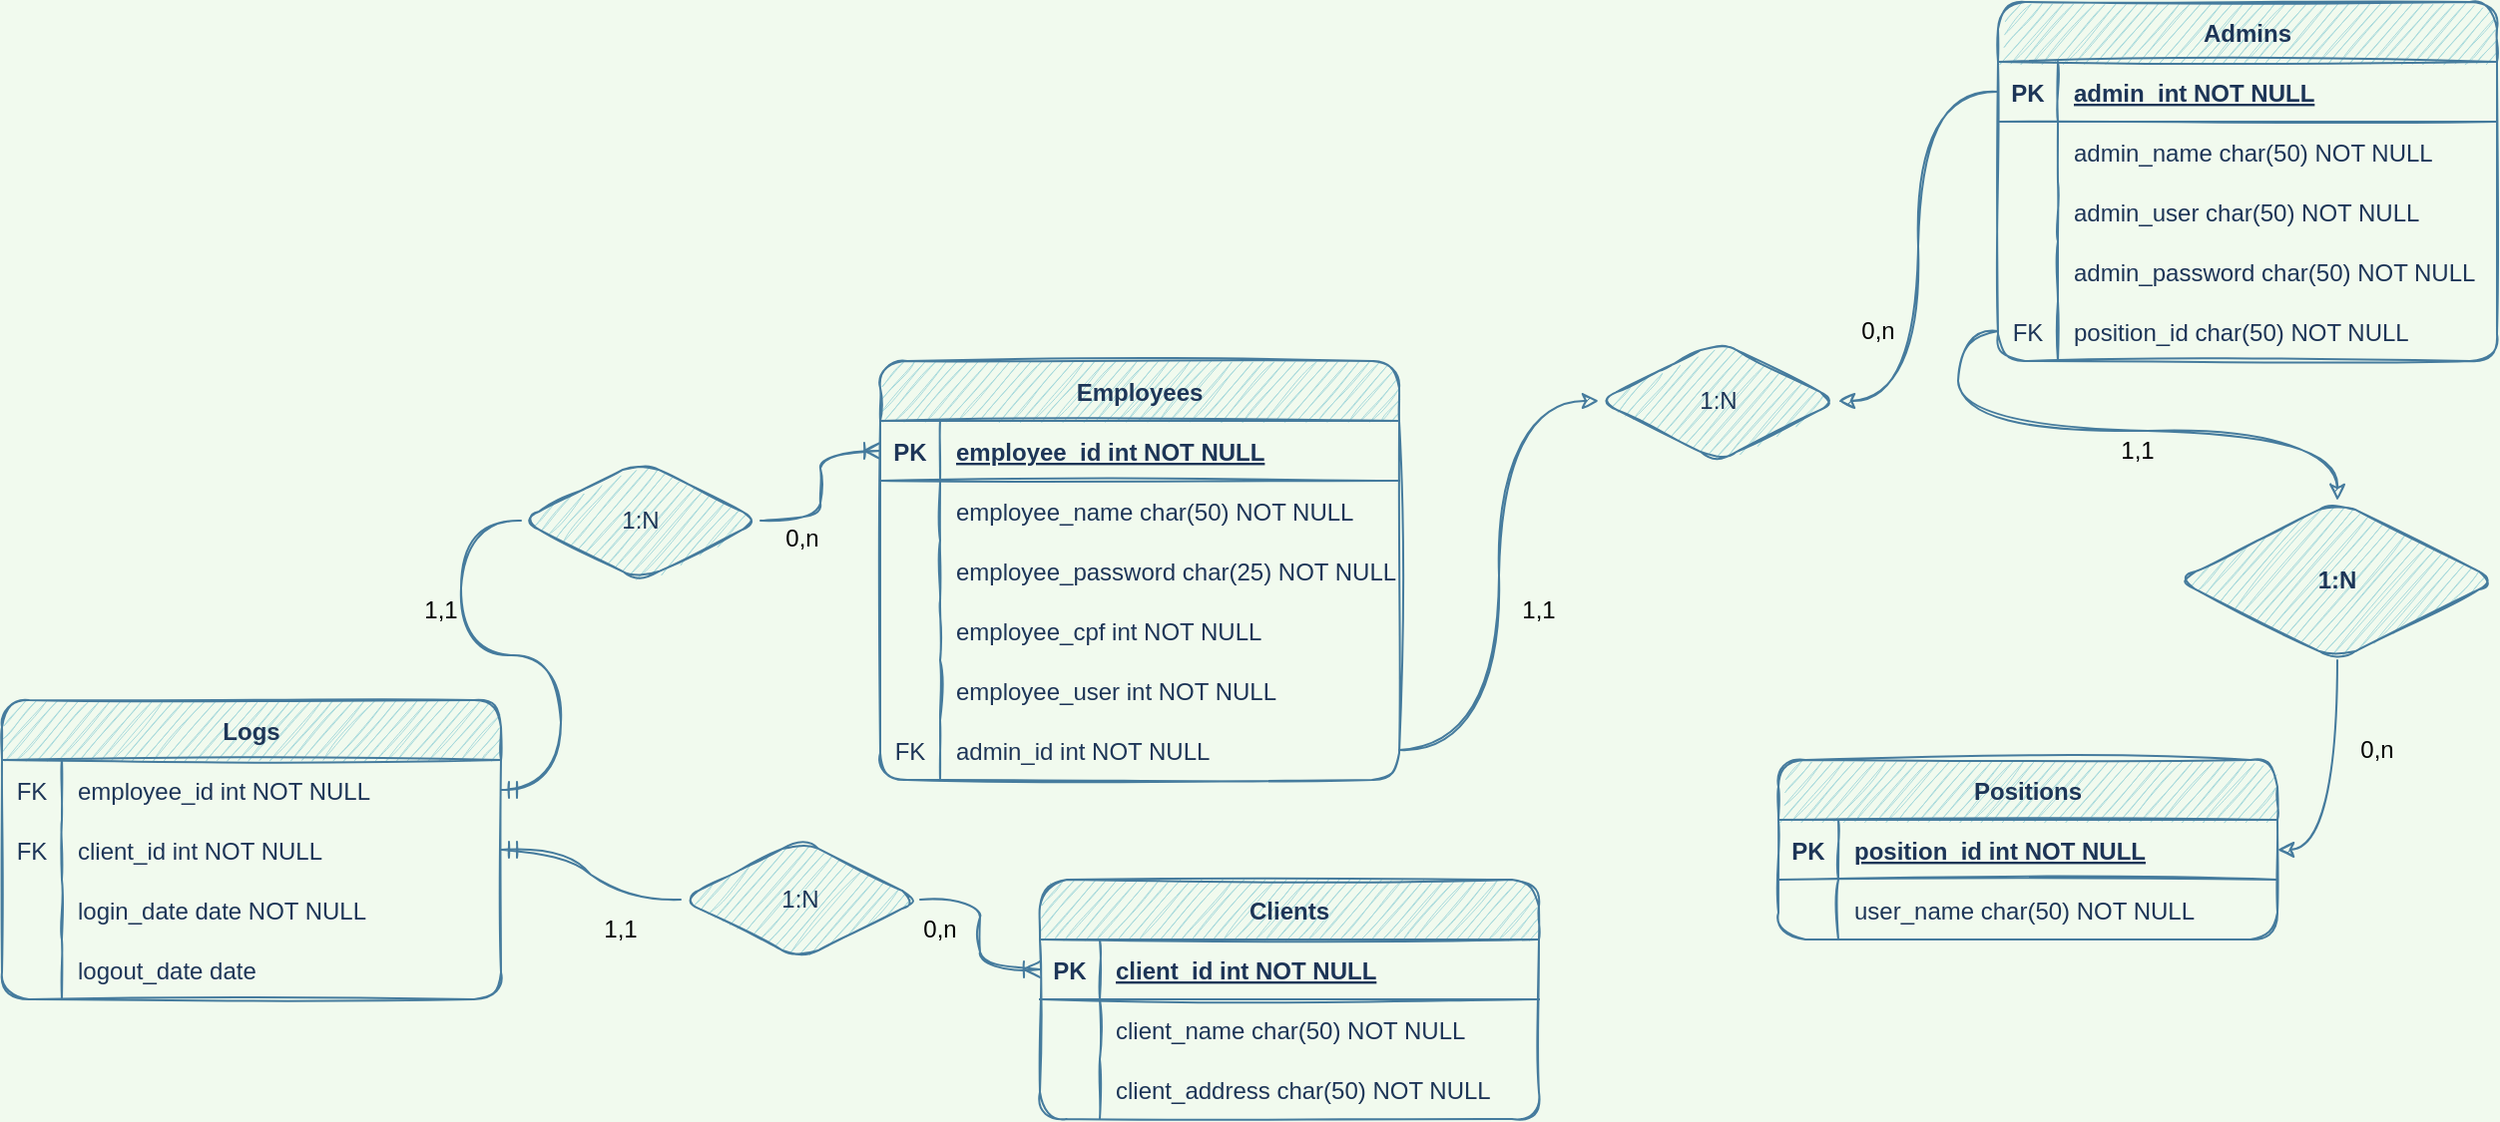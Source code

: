 <mxfile version="16.6.7" type="google"><diagram id="R2lEEEUBdFMjLlhIrx00" name="Page-1"><mxGraphModel dx="2272" dy="713" grid="1" gridSize="10" guides="1" tooltips="1" connect="1" arrows="1" fold="1" page="1" pageScale="1" pageWidth="850" pageHeight="1100" background="#F1FAEE" math="0" shadow="0" extFonts="Permanent Marker^https://fonts.googleapis.com/css?family=Permanent+Marker"><root><mxCell id="0"/><mxCell id="1" parent="0"/><mxCell id="CRIsoeaPm788Cyf2TmOQ-90" value="" style="edgeStyle=orthogonalEdgeStyle;rounded=1;sketch=1;jumpStyle=none;orthogonalLoop=1;jettySize=auto;html=1;endSize=6;targetPerimeterSpacing=0;strokeColor=#457B9D;exitX=0;exitY=0.5;exitDx=0;exitDy=0;curved=1;fontColor=#1D3557;labelBackgroundColor=#F1FAEE;" parent="1" source="CRIsoeaPm788Cyf2TmOQ-65" target="CRIsoeaPm788Cyf2TmOQ-89" edge="1"><mxGeometry relative="1" as="geometry"/></mxCell><mxCell id="C-vyLk0tnHw3VtMMgP7b-2" value="Admins" style="shape=table;startSize=30;container=1;collapsible=1;childLayout=tableLayout;fixedRows=1;rowLines=0;fontStyle=1;align=center;resizeLast=1;rounded=1;sketch=1;fillColor=#A8DADC;strokeColor=#457B9D;fontColor=#1D3557;" parent="1" vertex="1"><mxGeometry x="410" y="220" width="250" height="180" as="geometry"/></mxCell><mxCell id="C-vyLk0tnHw3VtMMgP7b-3" value="" style="shape=partialRectangle;collapsible=0;dropTarget=0;pointerEvents=0;fillColor=none;points=[[0,0.5],[1,0.5]];portConstraint=eastwest;top=0;left=0;right=0;bottom=1;rounded=1;sketch=1;strokeColor=#457B9D;fontColor=#1D3557;" parent="C-vyLk0tnHw3VtMMgP7b-2" vertex="1"><mxGeometry y="30" width="250" height="30" as="geometry"/></mxCell><mxCell id="C-vyLk0tnHw3VtMMgP7b-4" value="PK" style="shape=partialRectangle;overflow=hidden;connectable=0;fillColor=none;top=0;left=0;bottom=0;right=0;fontStyle=1;rounded=1;sketch=1;strokeColor=#457B9D;fontColor=#1D3557;" parent="C-vyLk0tnHw3VtMMgP7b-3" vertex="1"><mxGeometry width="30" height="30" as="geometry"><mxRectangle width="30" height="30" as="alternateBounds"/></mxGeometry></mxCell><mxCell id="C-vyLk0tnHw3VtMMgP7b-5" value="admin_int NOT NULL " style="shape=partialRectangle;overflow=hidden;connectable=0;fillColor=none;top=0;left=0;bottom=0;right=0;align=left;spacingLeft=6;fontStyle=5;rounded=1;sketch=1;strokeColor=#457B9D;fontColor=#1D3557;" parent="C-vyLk0tnHw3VtMMgP7b-3" vertex="1"><mxGeometry x="30" width="220" height="30" as="geometry"><mxRectangle width="220" height="30" as="alternateBounds"/></mxGeometry></mxCell><mxCell id="C-vyLk0tnHw3VtMMgP7b-6" value="" style="shape=partialRectangle;collapsible=0;dropTarget=0;pointerEvents=0;fillColor=none;points=[[0,0.5],[1,0.5]];portConstraint=eastwest;top=0;left=0;right=0;bottom=0;rounded=1;sketch=1;strokeColor=#457B9D;fontColor=#1D3557;" parent="C-vyLk0tnHw3VtMMgP7b-2" vertex="1"><mxGeometry y="60" width="250" height="30" as="geometry"/></mxCell><mxCell id="C-vyLk0tnHw3VtMMgP7b-7" value="" style="shape=partialRectangle;overflow=hidden;connectable=0;fillColor=none;top=0;left=0;bottom=0;right=0;rounded=1;sketch=1;strokeColor=#457B9D;fontColor=#1D3557;" parent="C-vyLk0tnHw3VtMMgP7b-6" vertex="1"><mxGeometry width="30" height="30" as="geometry"><mxRectangle width="30" height="30" as="alternateBounds"/></mxGeometry></mxCell><mxCell id="C-vyLk0tnHw3VtMMgP7b-8" value="admin_name char(50) NOT NULL" style="shape=partialRectangle;overflow=hidden;connectable=0;fillColor=none;top=0;left=0;bottom=0;right=0;align=left;spacingLeft=6;rounded=1;sketch=1;strokeColor=#457B9D;fontColor=#1D3557;" parent="C-vyLk0tnHw3VtMMgP7b-6" vertex="1"><mxGeometry x="30" width="220" height="30" as="geometry"><mxRectangle width="220" height="30" as="alternateBounds"/></mxGeometry></mxCell><mxCell id="CRIsoeaPm788Cyf2TmOQ-95" value="" style="shape=partialRectangle;collapsible=0;dropTarget=0;pointerEvents=0;fillColor=none;points=[[0,0.5],[1,0.5]];portConstraint=eastwest;top=0;left=0;right=0;bottom=0;rounded=1;sketch=1;strokeColor=#457B9D;fontColor=#1D3557;" parent="C-vyLk0tnHw3VtMMgP7b-2" vertex="1"><mxGeometry y="90" width="250" height="30" as="geometry"/></mxCell><mxCell id="CRIsoeaPm788Cyf2TmOQ-96" value="" style="shape=partialRectangle;overflow=hidden;connectable=0;fillColor=none;top=0;left=0;bottom=0;right=0;rounded=1;sketch=1;strokeColor=#457B9D;fontColor=#1D3557;" parent="CRIsoeaPm788Cyf2TmOQ-95" vertex="1"><mxGeometry width="30" height="30" as="geometry"><mxRectangle width="30" height="30" as="alternateBounds"/></mxGeometry></mxCell><mxCell id="CRIsoeaPm788Cyf2TmOQ-97" value="admin_user char(50) NOT NULL" style="shape=partialRectangle;overflow=hidden;connectable=0;fillColor=none;top=0;left=0;bottom=0;right=0;align=left;spacingLeft=6;rounded=1;sketch=1;strokeColor=#457B9D;fontColor=#1D3557;" parent="CRIsoeaPm788Cyf2TmOQ-95" vertex="1"><mxGeometry x="30" width="220" height="30" as="geometry"><mxRectangle width="220" height="30" as="alternateBounds"/></mxGeometry></mxCell><mxCell id="C-vyLk0tnHw3VtMMgP7b-9" value="" style="shape=partialRectangle;collapsible=0;dropTarget=0;pointerEvents=0;fillColor=none;points=[[0,0.5],[1,0.5]];portConstraint=eastwest;top=0;left=0;right=0;bottom=0;rounded=1;sketch=1;strokeColor=#457B9D;fontColor=#1D3557;" parent="C-vyLk0tnHw3VtMMgP7b-2" vertex="1"><mxGeometry y="120" width="250" height="30" as="geometry"/></mxCell><mxCell id="C-vyLk0tnHw3VtMMgP7b-10" value="" style="shape=partialRectangle;overflow=hidden;connectable=0;fillColor=none;top=0;left=0;bottom=0;right=0;rounded=1;sketch=1;strokeColor=#457B9D;fontColor=#1D3557;" parent="C-vyLk0tnHw3VtMMgP7b-9" vertex="1"><mxGeometry width="30" height="30" as="geometry"><mxRectangle width="30" height="30" as="alternateBounds"/></mxGeometry></mxCell><mxCell id="C-vyLk0tnHw3VtMMgP7b-11" value="admin_password char(50) NOT NULL" style="shape=partialRectangle;overflow=hidden;connectable=0;fillColor=none;top=0;left=0;bottom=0;right=0;align=left;spacingLeft=6;rounded=1;sketch=1;strokeColor=#457B9D;fontColor=#1D3557;" parent="C-vyLk0tnHw3VtMMgP7b-9" vertex="1"><mxGeometry x="30" width="220" height="30" as="geometry"><mxRectangle width="220" height="30" as="alternateBounds"/></mxGeometry></mxCell><mxCell id="CRIsoeaPm788Cyf2TmOQ-65" value="" style="shape=partialRectangle;collapsible=0;dropTarget=0;pointerEvents=0;fillColor=none;points=[[0,0.5],[1,0.5]];portConstraint=eastwest;top=0;left=0;right=0;bottom=0;rounded=1;sketch=1;strokeColor=#457B9D;fontColor=#1D3557;" parent="C-vyLk0tnHw3VtMMgP7b-2" vertex="1"><mxGeometry y="150" width="250" height="30" as="geometry"/></mxCell><mxCell id="CRIsoeaPm788Cyf2TmOQ-66" value="FK" style="shape=partialRectangle;overflow=hidden;connectable=0;fillColor=none;top=0;left=0;bottom=0;right=0;rounded=1;sketch=1;strokeColor=#457B9D;fontColor=#1D3557;" parent="CRIsoeaPm788Cyf2TmOQ-65" vertex="1"><mxGeometry width="30" height="30" as="geometry"><mxRectangle width="30" height="30" as="alternateBounds"/></mxGeometry></mxCell><mxCell id="CRIsoeaPm788Cyf2TmOQ-67" value="position_id char(50) NOT NULL" style="shape=partialRectangle;overflow=hidden;connectable=0;fillColor=none;top=0;left=0;bottom=0;right=0;align=left;spacingLeft=6;rounded=1;sketch=1;strokeColor=#457B9D;fontColor=#1D3557;" parent="CRIsoeaPm788Cyf2TmOQ-65" vertex="1"><mxGeometry x="30" width="220" height="30" as="geometry"><mxRectangle width="220" height="30" as="alternateBounds"/></mxGeometry></mxCell><mxCell id="C-vyLk0tnHw3VtMMgP7b-13" value="Logs" style="shape=table;startSize=30;container=1;collapsible=1;childLayout=tableLayout;fixedRows=1;rowLines=0;fontStyle=1;align=center;resizeLast=1;strokeColor=#457B9D;rounded=1;sketch=1;fillColor=#A8DADC;fontColor=#1D3557;" parent="1" vertex="1"><mxGeometry x="-590" y="570" width="250" height="150" as="geometry"/></mxCell><mxCell id="C-vyLk0tnHw3VtMMgP7b-17" value="" style="shape=partialRectangle;collapsible=0;dropTarget=0;pointerEvents=0;fillColor=none;points=[[0,0.5],[1,0.5]];portConstraint=eastwest;top=0;left=0;right=0;bottom=0;rounded=1;sketch=1;strokeColor=#457B9D;fontColor=#1D3557;" parent="C-vyLk0tnHw3VtMMgP7b-13" vertex="1"><mxGeometry y="30" width="250" height="30" as="geometry"/></mxCell><mxCell id="C-vyLk0tnHw3VtMMgP7b-18" value="FK" style="shape=partialRectangle;overflow=hidden;connectable=0;fillColor=none;top=0;left=0;bottom=0;right=0;rounded=1;sketch=1;strokeColor=#457B9D;fontColor=#1D3557;" parent="C-vyLk0tnHw3VtMMgP7b-17" vertex="1"><mxGeometry width="30" height="30" as="geometry"><mxRectangle width="30" height="30" as="alternateBounds"/></mxGeometry></mxCell><mxCell id="C-vyLk0tnHw3VtMMgP7b-19" value="employee_id int NOT NULL" style="shape=partialRectangle;overflow=hidden;connectable=0;fillColor=none;top=0;left=0;bottom=0;right=0;align=left;spacingLeft=6;rounded=1;sketch=1;strokeColor=#457B9D;fontColor=#1D3557;" parent="C-vyLk0tnHw3VtMMgP7b-17" vertex="1"><mxGeometry x="30" width="220" height="30" as="geometry"><mxRectangle width="220" height="30" as="alternateBounds"/></mxGeometry></mxCell><mxCell id="C-vyLk0tnHw3VtMMgP7b-20" value="" style="shape=partialRectangle;collapsible=0;dropTarget=0;pointerEvents=0;fillColor=none;points=[[0,0.5],[1,0.5]];portConstraint=eastwest;top=0;left=0;right=0;bottom=0;rounded=1;sketch=1;strokeColor=#457B9D;fontColor=#1D3557;" parent="C-vyLk0tnHw3VtMMgP7b-13" vertex="1"><mxGeometry y="60" width="250" height="30" as="geometry"/></mxCell><mxCell id="C-vyLk0tnHw3VtMMgP7b-21" value="FK" style="shape=partialRectangle;overflow=hidden;connectable=0;fillColor=none;top=0;left=0;bottom=0;right=0;rounded=1;sketch=1;strokeColor=#457B9D;fontColor=#1D3557;" parent="C-vyLk0tnHw3VtMMgP7b-20" vertex="1"><mxGeometry width="30" height="30" as="geometry"><mxRectangle width="30" height="30" as="alternateBounds"/></mxGeometry></mxCell><mxCell id="C-vyLk0tnHw3VtMMgP7b-22" value="client_id int NOT NULL" style="shape=partialRectangle;overflow=hidden;connectable=0;fillColor=none;top=0;left=0;bottom=0;right=0;align=left;spacingLeft=6;strokeColor=none;rounded=1;sketch=1;fontColor=#1D3557;" parent="C-vyLk0tnHw3VtMMgP7b-20" vertex="1"><mxGeometry x="30" width="220" height="30" as="geometry"><mxRectangle width="220" height="30" as="alternateBounds"/></mxGeometry></mxCell><mxCell id="CRIsoeaPm788Cyf2TmOQ-45" value="" style="shape=partialRectangle;collapsible=0;dropTarget=0;pointerEvents=0;fillColor=none;points=[[0,0.5],[1,0.5]];portConstraint=eastwest;top=0;left=0;right=0;bottom=0;rounded=1;sketch=1;strokeColor=#457B9D;fontColor=#1D3557;" parent="C-vyLk0tnHw3VtMMgP7b-13" vertex="1"><mxGeometry y="90" width="250" height="30" as="geometry"/></mxCell><mxCell id="CRIsoeaPm788Cyf2TmOQ-46" value="" style="shape=partialRectangle;overflow=hidden;connectable=0;fillColor=none;top=0;left=0;bottom=0;right=0;rounded=1;sketch=1;strokeColor=#457B9D;fontColor=#1D3557;" parent="CRIsoeaPm788Cyf2TmOQ-45" vertex="1"><mxGeometry width="30" height="30" as="geometry"><mxRectangle width="30" height="30" as="alternateBounds"/></mxGeometry></mxCell><mxCell id="CRIsoeaPm788Cyf2TmOQ-47" value="login_date date NOT NULL" style="shape=partialRectangle;overflow=hidden;connectable=0;fillColor=none;top=0;left=0;bottom=0;right=0;align=left;spacingLeft=6;strokeColor=none;rounded=1;sketch=1;fontColor=#1D3557;" parent="CRIsoeaPm788Cyf2TmOQ-45" vertex="1"><mxGeometry x="30" width="220" height="30" as="geometry"><mxRectangle width="220" height="30" as="alternateBounds"/></mxGeometry></mxCell><mxCell id="CRIsoeaPm788Cyf2TmOQ-48" value="" style="shape=partialRectangle;collapsible=0;dropTarget=0;pointerEvents=0;fillColor=none;points=[[0,0.5],[1,0.5]];portConstraint=eastwest;top=0;left=0;right=0;bottom=0;rounded=1;sketch=1;strokeColor=#457B9D;fontColor=#1D3557;" parent="C-vyLk0tnHw3VtMMgP7b-13" vertex="1"><mxGeometry y="120" width="250" height="30" as="geometry"/></mxCell><mxCell id="CRIsoeaPm788Cyf2TmOQ-49" value="" style="shape=partialRectangle;overflow=hidden;connectable=0;fillColor=none;top=0;left=0;bottom=0;right=0;rounded=1;sketch=1;strokeColor=#457B9D;fontColor=#1D3557;" parent="CRIsoeaPm788Cyf2TmOQ-48" vertex="1"><mxGeometry width="30" height="30" as="geometry"><mxRectangle width="30" height="30" as="alternateBounds"/></mxGeometry></mxCell><mxCell id="CRIsoeaPm788Cyf2TmOQ-50" value="logout_date date " style="shape=partialRectangle;overflow=hidden;connectable=0;fillColor=none;top=0;left=0;bottom=0;right=0;align=left;spacingLeft=6;strokeColor=none;rounded=1;sketch=1;fontColor=#1D3557;" parent="CRIsoeaPm788Cyf2TmOQ-48" vertex="1"><mxGeometry x="30" width="220" height="30" as="geometry"><mxRectangle width="220" height="30" as="alternateBounds"/></mxGeometry></mxCell><mxCell id="C-vyLk0tnHw3VtMMgP7b-23" value="Employees" style="shape=table;startSize=30;container=1;collapsible=1;childLayout=tableLayout;fixedRows=1;rowLines=0;fontStyle=1;align=center;resizeLast=1;rounded=1;sketch=1;fillColor=#A8DADC;strokeColor=#457B9D;fontColor=#1D3557;" parent="1" vertex="1"><mxGeometry x="-150" y="400" width="260" height="210" as="geometry"/></mxCell><mxCell id="C-vyLk0tnHw3VtMMgP7b-24" value="" style="shape=partialRectangle;collapsible=0;dropTarget=0;pointerEvents=0;fillColor=none;points=[[0,0.5],[1,0.5]];portConstraint=eastwest;top=0;left=0;right=0;bottom=1;rounded=1;sketch=1;strokeColor=#457B9D;fontColor=#1D3557;" parent="C-vyLk0tnHw3VtMMgP7b-23" vertex="1"><mxGeometry y="30" width="260" height="30" as="geometry"/></mxCell><mxCell id="C-vyLk0tnHw3VtMMgP7b-25" value="PK" style="shape=partialRectangle;overflow=hidden;connectable=0;fillColor=none;top=0;left=0;bottom=0;right=0;fontStyle=1;rounded=1;sketch=1;strokeColor=#457B9D;fontColor=#1D3557;" parent="C-vyLk0tnHw3VtMMgP7b-24" vertex="1"><mxGeometry width="30" height="30" as="geometry"><mxRectangle width="30" height="30" as="alternateBounds"/></mxGeometry></mxCell><mxCell id="C-vyLk0tnHw3VtMMgP7b-26" value="employee_id int NOT NULL " style="shape=partialRectangle;overflow=hidden;connectable=0;fillColor=none;top=0;left=0;bottom=0;right=0;align=left;spacingLeft=6;fontStyle=5;rounded=1;sketch=1;strokeColor=#457B9D;fontColor=#1D3557;" parent="C-vyLk0tnHw3VtMMgP7b-24" vertex="1"><mxGeometry x="30" width="230" height="30" as="geometry"><mxRectangle width="230" height="30" as="alternateBounds"/></mxGeometry></mxCell><mxCell id="C-vyLk0tnHw3VtMMgP7b-27" value="" style="shape=partialRectangle;collapsible=0;dropTarget=0;pointerEvents=0;fillColor=none;points=[[0,0.5],[1,0.5]];portConstraint=eastwest;top=0;left=0;right=0;bottom=0;rounded=1;sketch=1;strokeColor=#457B9D;fontColor=#1D3557;" parent="C-vyLk0tnHw3VtMMgP7b-23" vertex="1"><mxGeometry y="60" width="260" height="30" as="geometry"/></mxCell><mxCell id="C-vyLk0tnHw3VtMMgP7b-28" value="" style="shape=partialRectangle;overflow=hidden;connectable=0;fillColor=none;top=0;left=0;bottom=0;right=0;rounded=1;sketch=1;strokeColor=#457B9D;fontColor=#1D3557;" parent="C-vyLk0tnHw3VtMMgP7b-27" vertex="1"><mxGeometry width="30" height="30" as="geometry"><mxRectangle width="30" height="30" as="alternateBounds"/></mxGeometry></mxCell><mxCell id="C-vyLk0tnHw3VtMMgP7b-29" value="employee_name char(50) NOT NULL" style="shape=partialRectangle;overflow=hidden;connectable=0;fillColor=none;top=0;left=0;bottom=0;right=0;align=left;spacingLeft=6;rounded=1;sketch=1;strokeColor=#457B9D;fontColor=#1D3557;" parent="C-vyLk0tnHw3VtMMgP7b-27" vertex="1"><mxGeometry x="30" width="230" height="30" as="geometry"><mxRectangle width="230" height="30" as="alternateBounds"/></mxGeometry></mxCell><mxCell id="CRIsoeaPm788Cyf2TmOQ-42" value="" style="shape=partialRectangle;collapsible=0;dropTarget=0;pointerEvents=0;fillColor=none;points=[[0,0.5],[1,0.5]];portConstraint=eastwest;top=0;left=0;right=0;bottom=0;rounded=1;sketch=1;strokeColor=#457B9D;fontColor=#1D3557;" parent="C-vyLk0tnHw3VtMMgP7b-23" vertex="1"><mxGeometry y="90" width="260" height="30" as="geometry"/></mxCell><mxCell id="CRIsoeaPm788Cyf2TmOQ-43" value="" style="shape=partialRectangle;overflow=hidden;connectable=0;fillColor=none;top=0;left=0;bottom=0;right=0;rounded=1;sketch=1;strokeColor=#457B9D;fontColor=#1D3557;" parent="CRIsoeaPm788Cyf2TmOQ-42" vertex="1"><mxGeometry width="30" height="30" as="geometry"><mxRectangle width="30" height="30" as="alternateBounds"/></mxGeometry></mxCell><mxCell id="CRIsoeaPm788Cyf2TmOQ-44" value="employee_password char(25) NOT NULL" style="shape=partialRectangle;overflow=hidden;connectable=0;fillColor=none;top=0;left=0;bottom=0;right=0;align=left;spacingLeft=6;rounded=1;sketch=1;strokeColor=#457B9D;fontColor=#1D3557;" parent="CRIsoeaPm788Cyf2TmOQ-42" vertex="1"><mxGeometry x="30" width="230" height="30" as="geometry"><mxRectangle width="230" height="30" as="alternateBounds"/></mxGeometry></mxCell><mxCell id="CRIsoeaPm788Cyf2TmOQ-62" value="" style="shape=partialRectangle;collapsible=0;dropTarget=0;pointerEvents=0;fillColor=none;points=[[0,0.5],[1,0.5]];portConstraint=eastwest;top=0;left=0;right=0;bottom=0;rounded=1;sketch=1;strokeColor=#457B9D;fontColor=#1D3557;" parent="C-vyLk0tnHw3VtMMgP7b-23" vertex="1"><mxGeometry y="120" width="260" height="30" as="geometry"/></mxCell><mxCell id="CRIsoeaPm788Cyf2TmOQ-63" value="" style="shape=partialRectangle;overflow=hidden;connectable=0;fillColor=none;top=0;left=0;bottom=0;right=0;rounded=1;sketch=1;strokeColor=#457B9D;fontColor=#1D3557;" parent="CRIsoeaPm788Cyf2TmOQ-62" vertex="1"><mxGeometry width="30" height="30" as="geometry"><mxRectangle width="30" height="30" as="alternateBounds"/></mxGeometry></mxCell><mxCell id="CRIsoeaPm788Cyf2TmOQ-64" value="employee_cpf int NOT NULL" style="shape=partialRectangle;overflow=hidden;connectable=0;fillColor=none;top=0;left=0;bottom=0;right=0;align=left;spacingLeft=6;rounded=1;sketch=1;strokeColor=#457B9D;fontColor=#1D3557;" parent="CRIsoeaPm788Cyf2TmOQ-62" vertex="1"><mxGeometry x="30" width="230" height="30" as="geometry"><mxRectangle width="230" height="30" as="alternateBounds"/></mxGeometry></mxCell><mxCell id="CRIsoeaPm788Cyf2TmOQ-92" value="" style="shape=partialRectangle;collapsible=0;dropTarget=0;pointerEvents=0;fillColor=none;points=[[0,0.5],[1,0.5]];portConstraint=eastwest;top=0;left=0;right=0;bottom=0;rounded=1;sketch=1;strokeColor=#457B9D;fontColor=#1D3557;" parent="C-vyLk0tnHw3VtMMgP7b-23" vertex="1"><mxGeometry y="150" width="260" height="30" as="geometry"/></mxCell><mxCell id="CRIsoeaPm788Cyf2TmOQ-93" value="" style="shape=partialRectangle;overflow=hidden;connectable=0;fillColor=none;top=0;left=0;bottom=0;right=0;rounded=1;sketch=1;strokeColor=#457B9D;fontColor=#1D3557;" parent="CRIsoeaPm788Cyf2TmOQ-92" vertex="1"><mxGeometry width="30" height="30" as="geometry"><mxRectangle width="30" height="30" as="alternateBounds"/></mxGeometry></mxCell><mxCell id="CRIsoeaPm788Cyf2TmOQ-94" value="employee_user int NOT NULL" style="shape=partialRectangle;overflow=hidden;connectable=0;fillColor=none;top=0;left=0;bottom=0;right=0;align=left;spacingLeft=6;rounded=1;sketch=1;strokeColor=#457B9D;fontColor=#1D3557;" parent="CRIsoeaPm788Cyf2TmOQ-92" vertex="1"><mxGeometry x="30" width="230" height="30" as="geometry"><mxRectangle width="230" height="30" as="alternateBounds"/></mxGeometry></mxCell><mxCell id="CRIsoeaPm788Cyf2TmOQ-55" value="" style="shape=partialRectangle;collapsible=0;dropTarget=0;pointerEvents=0;fillColor=none;points=[[0,0.5],[1,0.5]];portConstraint=eastwest;top=0;left=0;right=0;bottom=0;rounded=1;sketch=1;strokeColor=#457B9D;fontColor=#1D3557;" parent="C-vyLk0tnHw3VtMMgP7b-23" vertex="1"><mxGeometry y="180" width="260" height="30" as="geometry"/></mxCell><mxCell id="CRIsoeaPm788Cyf2TmOQ-56" value="FK" style="shape=partialRectangle;overflow=hidden;connectable=0;fillColor=none;top=0;left=0;bottom=0;right=0;rounded=1;sketch=1;strokeColor=#457B9D;fontColor=#1D3557;" parent="CRIsoeaPm788Cyf2TmOQ-55" vertex="1"><mxGeometry width="30" height="30" as="geometry"><mxRectangle width="30" height="30" as="alternateBounds"/></mxGeometry></mxCell><mxCell id="CRIsoeaPm788Cyf2TmOQ-57" value="admin_id int NOT NULL" style="shape=partialRectangle;overflow=hidden;connectable=0;fillColor=none;top=0;left=0;bottom=0;right=0;align=left;spacingLeft=6;rounded=1;sketch=1;strokeColor=#457B9D;fontColor=#1D3557;" parent="CRIsoeaPm788Cyf2TmOQ-55" vertex="1"><mxGeometry x="30" width="230" height="30" as="geometry"><mxRectangle width="230" height="30" as="alternateBounds"/></mxGeometry></mxCell><mxCell id="CRIsoeaPm788Cyf2TmOQ-2" value="Clients" style="shape=table;startSize=30;container=1;collapsible=1;childLayout=tableLayout;fixedRows=1;rowLines=0;fontStyle=1;align=center;resizeLast=1;rounded=1;sketch=1;fillColor=#A8DADC;strokeColor=#457B9D;fontColor=#1D3557;" parent="1" vertex="1"><mxGeometry x="-70" y="660" width="250" height="120" as="geometry"/></mxCell><mxCell id="CRIsoeaPm788Cyf2TmOQ-3" value="" style="shape=partialRectangle;collapsible=0;dropTarget=0;pointerEvents=0;fillColor=none;points=[[0,0.5],[1,0.5]];portConstraint=eastwest;top=0;left=0;right=0;bottom=1;rounded=1;sketch=1;strokeColor=#457B9D;fontColor=#1D3557;" parent="CRIsoeaPm788Cyf2TmOQ-2" vertex="1"><mxGeometry y="30" width="250" height="30" as="geometry"/></mxCell><mxCell id="CRIsoeaPm788Cyf2TmOQ-4" value="PK" style="shape=partialRectangle;overflow=hidden;connectable=0;fillColor=none;top=0;left=0;bottom=0;right=0;fontStyle=1;rounded=1;sketch=1;strokeColor=#457B9D;fontColor=#1D3557;" parent="CRIsoeaPm788Cyf2TmOQ-3" vertex="1"><mxGeometry width="30" height="30" as="geometry"><mxRectangle width="30" height="30" as="alternateBounds"/></mxGeometry></mxCell><mxCell id="CRIsoeaPm788Cyf2TmOQ-5" value="client_id int NOT NULL " style="shape=partialRectangle;overflow=hidden;connectable=0;fillColor=none;top=0;left=0;bottom=0;right=0;align=left;spacingLeft=6;fontStyle=5;rounded=1;sketch=1;strokeColor=#457B9D;fontColor=#1D3557;" parent="CRIsoeaPm788Cyf2TmOQ-3" vertex="1"><mxGeometry x="30" width="220" height="30" as="geometry"><mxRectangle width="220" height="30" as="alternateBounds"/></mxGeometry></mxCell><mxCell id="CRIsoeaPm788Cyf2TmOQ-6" value="" style="shape=partialRectangle;collapsible=0;dropTarget=0;pointerEvents=0;fillColor=none;points=[[0,0.5],[1,0.5]];portConstraint=eastwest;top=0;left=0;right=0;bottom=0;rounded=1;sketch=1;strokeColor=#457B9D;fontColor=#1D3557;" parent="CRIsoeaPm788Cyf2TmOQ-2" vertex="1"><mxGeometry y="60" width="250" height="30" as="geometry"/></mxCell><mxCell id="CRIsoeaPm788Cyf2TmOQ-7" value="" style="shape=partialRectangle;overflow=hidden;connectable=0;fillColor=none;top=0;left=0;bottom=0;right=0;rounded=1;sketch=1;strokeColor=#457B9D;fontColor=#1D3557;" parent="CRIsoeaPm788Cyf2TmOQ-6" vertex="1"><mxGeometry width="30" height="30" as="geometry"><mxRectangle width="30" height="30" as="alternateBounds"/></mxGeometry></mxCell><mxCell id="CRIsoeaPm788Cyf2TmOQ-8" value="client_name char(50) NOT NULL" style="shape=partialRectangle;overflow=hidden;connectable=0;fillColor=none;top=0;left=0;bottom=0;right=0;align=left;spacingLeft=6;rounded=1;sketch=1;strokeColor=#457B9D;fontColor=#1D3557;" parent="CRIsoeaPm788Cyf2TmOQ-6" vertex="1"><mxGeometry x="30" width="220" height="30" as="geometry"><mxRectangle width="220" height="30" as="alternateBounds"/></mxGeometry></mxCell><mxCell id="CRIsoeaPm788Cyf2TmOQ-51" value="" style="shape=partialRectangle;collapsible=0;dropTarget=0;pointerEvents=0;fillColor=none;points=[[0,0.5],[1,0.5]];portConstraint=eastwest;top=0;left=0;right=0;bottom=0;rounded=1;sketch=1;strokeColor=#457B9D;fontColor=#1D3557;" parent="CRIsoeaPm788Cyf2TmOQ-2" vertex="1"><mxGeometry y="90" width="250" height="30" as="geometry"/></mxCell><mxCell id="CRIsoeaPm788Cyf2TmOQ-52" value="" style="shape=partialRectangle;overflow=hidden;connectable=0;fillColor=none;top=0;left=0;bottom=0;right=0;rounded=1;sketch=1;strokeColor=#457B9D;fontColor=#1D3557;" parent="CRIsoeaPm788Cyf2TmOQ-51" vertex="1"><mxGeometry width="30" height="30" as="geometry"><mxRectangle width="30" height="30" as="alternateBounds"/></mxGeometry></mxCell><mxCell id="CRIsoeaPm788Cyf2TmOQ-53" value="client_address char(50) NOT NULL" style="shape=partialRectangle;overflow=hidden;connectable=0;fillColor=none;top=0;left=0;bottom=0;right=0;align=left;spacingLeft=6;rounded=1;sketch=1;strokeColor=#457B9D;fontColor=#1D3557;" parent="CRIsoeaPm788Cyf2TmOQ-51" vertex="1"><mxGeometry x="30" width="220" height="30" as="geometry"><mxRectangle width="220" height="30" as="alternateBounds"/></mxGeometry></mxCell><mxCell id="CRIsoeaPm788Cyf2TmOQ-12" value="" style="edgeStyle=entityRelationEdgeStyle;fontSize=12;html=1;endArrow=ERoneToMany;startArrow=none;rounded=1;exitX=1;exitY=0.5;exitDx=0;exitDy=0;curved=1;sketch=1;strokeColor=#457B9D;fontColor=#1D3557;labelBackgroundColor=#F1FAEE;" parent="1" source="CRIsoeaPm788Cyf2TmOQ-35" target="C-vyLk0tnHw3VtMMgP7b-24" edge="1"><mxGeometry width="100" height="100" relative="1" as="geometry"><mxPoint x="-240" y="560" as="sourcePoint"/><mxPoint x="-140" y="460" as="targetPoint"/></mxGeometry></mxCell><mxCell id="CRIsoeaPm788Cyf2TmOQ-13" value="" style="edgeStyle=entityRelationEdgeStyle;fontSize=12;html=1;endArrow=ERoneToMany;startArrow=none;rounded=1;exitX=1;exitY=0.5;exitDx=0;exitDy=0;entryX=0;entryY=0.5;entryDx=0;entryDy=0;curved=1;sketch=1;strokeColor=#457B9D;fontColor=#1D3557;labelBackgroundColor=#F1FAEE;" parent="1" source="CRIsoeaPm788Cyf2TmOQ-37" target="CRIsoeaPm788Cyf2TmOQ-3" edge="1"><mxGeometry width="100" height="100" relative="1" as="geometry"><mxPoint x="-60" y="690" as="sourcePoint"/><mxPoint x="-60" y="460" as="targetPoint"/></mxGeometry></mxCell><mxCell id="CRIsoeaPm788Cyf2TmOQ-35" value="1:N" style="shape=rhombus;perimeter=rhombusPerimeter;whiteSpace=wrap;html=1;align=center;shadow=0;strokeColor=#457B9D;rounded=1;sketch=1;fillColor=#A8DADC;fontColor=#1D3557;" parent="1" vertex="1"><mxGeometry x="-330" y="450" width="120" height="60" as="geometry"/></mxCell><mxCell id="CRIsoeaPm788Cyf2TmOQ-36" value="" style="edgeStyle=entityRelationEdgeStyle;fontSize=12;html=1;endArrow=none;startArrow=ERmandOne;rounded=1;exitX=1;exitY=0.5;exitDx=0;exitDy=0;curved=1;sketch=1;strokeColor=#457B9D;fontColor=#1D3557;labelBackgroundColor=#F1FAEE;" parent="1" source="C-vyLk0tnHw3VtMMgP7b-17" target="CRIsoeaPm788Cyf2TmOQ-35" edge="1"><mxGeometry width="100" height="100" relative="1" as="geometry"><mxPoint x="-210" y="575" as="sourcePoint"/><mxPoint x="-200" y="345" as="targetPoint"/></mxGeometry></mxCell><mxCell id="CRIsoeaPm788Cyf2TmOQ-37" value="1:N" style="shape=rhombus;perimeter=rhombusPerimeter;whiteSpace=wrap;html=1;align=center;shadow=0;strokeColor=#457B9D;rounded=1;sketch=1;fillColor=#A8DADC;fontColor=#1D3557;" parent="1" vertex="1"><mxGeometry x="-250" y="640" width="120" height="60" as="geometry"/></mxCell><mxCell id="CRIsoeaPm788Cyf2TmOQ-38" value="" style="edgeStyle=entityRelationEdgeStyle;fontSize=12;html=1;endArrow=none;startArrow=ERmandOne;rounded=1;exitX=1;exitY=0.5;exitDx=0;exitDy=0;entryX=0;entryY=0.5;entryDx=0;entryDy=0;curved=1;sketch=1;strokeColor=#457B9D;fontColor=#1D3557;labelBackgroundColor=#F1FAEE;" parent="1" source="C-vyLk0tnHw3VtMMgP7b-20" target="CRIsoeaPm788Cyf2TmOQ-37" edge="1"><mxGeometry width="100" height="100" relative="1" as="geometry"><mxPoint x="-210" y="605" as="sourcePoint"/><mxPoint x="130" y="535" as="targetPoint"/></mxGeometry></mxCell><mxCell id="CRIsoeaPm788Cyf2TmOQ-73" value="1:N" style="shape=rhombus;perimeter=rhombusPerimeter;whiteSpace=wrap;html=1;align=center;shadow=0;strokeColor=#457B9D;rounded=1;sketch=1;fillColor=#A8DADC;fontColor=#1D3557;" parent="1" vertex="1"><mxGeometry x="210" y="390" width="120" height="60" as="geometry"/></mxCell><mxCell id="CRIsoeaPm788Cyf2TmOQ-75" value="Positions" style="shape=table;startSize=30;container=1;collapsible=1;childLayout=tableLayout;fixedRows=1;rowLines=0;fontStyle=1;align=center;resizeLast=1;rounded=1;sketch=1;fillColor=#A8DADC;strokeColor=#457B9D;fontColor=#1D3557;" parent="1" vertex="1"><mxGeometry x="300" y="600" width="250" height="90" as="geometry"/></mxCell><mxCell id="CRIsoeaPm788Cyf2TmOQ-76" value="" style="shape=partialRectangle;collapsible=0;dropTarget=0;pointerEvents=0;fillColor=none;points=[[0,0.5],[1,0.5]];portConstraint=eastwest;top=0;left=0;right=0;bottom=1;rounded=1;sketch=1;strokeColor=#457B9D;fontColor=#1D3557;" parent="CRIsoeaPm788Cyf2TmOQ-75" vertex="1"><mxGeometry y="30" width="250" height="30" as="geometry"/></mxCell><mxCell id="CRIsoeaPm788Cyf2TmOQ-77" value="PK" style="shape=partialRectangle;overflow=hidden;connectable=0;fillColor=none;top=0;left=0;bottom=0;right=0;fontStyle=1;rounded=1;sketch=1;strokeColor=#457B9D;fontColor=#1D3557;" parent="CRIsoeaPm788Cyf2TmOQ-76" vertex="1"><mxGeometry width="30" height="30" as="geometry"><mxRectangle width="30" height="30" as="alternateBounds"/></mxGeometry></mxCell><mxCell id="CRIsoeaPm788Cyf2TmOQ-78" value="position_id int NOT NULL " style="shape=partialRectangle;overflow=hidden;connectable=0;fillColor=none;top=0;left=0;bottom=0;right=0;align=left;spacingLeft=6;fontStyle=5;rounded=1;sketch=1;strokeColor=#457B9D;fontColor=#1D3557;" parent="CRIsoeaPm788Cyf2TmOQ-76" vertex="1"><mxGeometry x="30" width="220" height="30" as="geometry"><mxRectangle width="220" height="30" as="alternateBounds"/></mxGeometry></mxCell><mxCell id="CRIsoeaPm788Cyf2TmOQ-79" value="" style="shape=partialRectangle;collapsible=0;dropTarget=0;pointerEvents=0;fillColor=none;points=[[0,0.5],[1,0.5]];portConstraint=eastwest;top=0;left=0;right=0;bottom=0;rounded=1;sketch=1;strokeColor=#457B9D;fontColor=#1D3557;" parent="CRIsoeaPm788Cyf2TmOQ-75" vertex="1"><mxGeometry y="60" width="250" height="30" as="geometry"/></mxCell><mxCell id="CRIsoeaPm788Cyf2TmOQ-80" value="" style="shape=partialRectangle;overflow=hidden;connectable=0;fillColor=none;top=0;left=0;bottom=0;right=0;rounded=1;sketch=1;strokeColor=#457B9D;fontColor=#1D3557;" parent="CRIsoeaPm788Cyf2TmOQ-79" vertex="1"><mxGeometry width="30" height="30" as="geometry"><mxRectangle width="30" height="30" as="alternateBounds"/></mxGeometry></mxCell><mxCell id="CRIsoeaPm788Cyf2TmOQ-81" value="user_name char(50) NOT NULL" style="shape=partialRectangle;overflow=hidden;connectable=0;fillColor=none;top=0;left=0;bottom=0;right=0;align=left;spacingLeft=6;rounded=1;sketch=1;strokeColor=#457B9D;fontColor=#1D3557;" parent="CRIsoeaPm788Cyf2TmOQ-79" vertex="1"><mxGeometry x="30" width="220" height="30" as="geometry"><mxRectangle width="220" height="30" as="alternateBounds"/></mxGeometry></mxCell><mxCell id="CRIsoeaPm788Cyf2TmOQ-89" value="1:N" style="rhombus;whiteSpace=wrap;html=1;startSize=30;fontStyle=1;rounded=1;sketch=1;fillColor=#A8DADC;strokeColor=#457B9D;fontColor=#1D3557;" parent="1" vertex="1"><mxGeometry x="500" y="470" width="160" height="80" as="geometry"/></mxCell><mxCell id="CRIsoeaPm788Cyf2TmOQ-91" value="" style="edgeStyle=orthogonalEdgeStyle;rounded=1;sketch=1;jumpStyle=none;orthogonalLoop=1;jettySize=auto;html=1;endSize=6;targetPerimeterSpacing=0;strokeColor=#457B9D;exitX=0.5;exitY=1;exitDx=0;exitDy=0;entryX=1;entryY=0.5;entryDx=0;entryDy=0;curved=1;fontColor=#1D3557;labelBackgroundColor=#F1FAEE;" parent="1" source="CRIsoeaPm788Cyf2TmOQ-89" target="CRIsoeaPm788Cyf2TmOQ-76" edge="1"><mxGeometry relative="1" as="geometry"><mxPoint x="575.059" y="650" as="sourcePoint"/><mxPoint x="640" y="750" as="targetPoint"/></mxGeometry></mxCell><mxCell id="ZPuTRuE9zy1D4dM8rrTx-1" value="" style="edgeStyle=orthogonalEdgeStyle;rounded=1;sketch=1;jumpStyle=none;orthogonalLoop=1;jettySize=auto;html=1;endSize=6;targetPerimeterSpacing=0;strokeColor=#457B9D;exitX=0;exitY=0.5;exitDx=0;exitDy=0;curved=1;fontColor=#1D3557;labelBackgroundColor=#F1FAEE;entryX=1;entryY=0.5;entryDx=0;entryDy=0;" edge="1" parent="1" source="C-vyLk0tnHw3VtMMgP7b-3" target="CRIsoeaPm788Cyf2TmOQ-73"><mxGeometry relative="1" as="geometry"><mxPoint x="110" y="250" as="sourcePoint"/><mxPoint x="280" y="335" as="targetPoint"/></mxGeometry></mxCell><mxCell id="ZPuTRuE9zy1D4dM8rrTx-2" value="" style="edgeStyle=orthogonalEdgeStyle;rounded=1;sketch=1;jumpStyle=none;orthogonalLoop=1;jettySize=auto;html=1;endSize=6;targetPerimeterSpacing=0;strokeColor=#457B9D;exitX=1;exitY=0.5;exitDx=0;exitDy=0;curved=1;fontColor=#1D3557;labelBackgroundColor=#F1FAEE;entryX=0;entryY=0.5;entryDx=0;entryDy=0;" edge="1" parent="1" source="CRIsoeaPm788Cyf2TmOQ-55" target="CRIsoeaPm788Cyf2TmOQ-73"><mxGeometry relative="1" as="geometry"><mxPoint x="-230" y="220" as="sourcePoint"/><mxPoint x="190" y="440" as="targetPoint"/></mxGeometry></mxCell><mxCell id="ZPuTRuE9zy1D4dM8rrTx-3" value="1,1" style="text;html=1;strokeColor=none;fillColor=none;align=center;verticalAlign=middle;whiteSpace=wrap;rounded=0;" vertex="1" parent="1"><mxGeometry x="-400" y="510" width="60" height="30" as="geometry"/></mxCell><mxCell id="ZPuTRuE9zy1D4dM8rrTx-5" value="0,n" style="text;html=1;strokeColor=none;fillColor=none;align=center;verticalAlign=middle;whiteSpace=wrap;rounded=0;rotation=0;" vertex="1" parent="1"><mxGeometry x="-219" y="474" width="60" height="30" as="geometry"/></mxCell><mxCell id="ZPuTRuE9zy1D4dM8rrTx-6" value="1,1" style="text;html=1;strokeColor=none;fillColor=none;align=center;verticalAlign=middle;whiteSpace=wrap;rounded=0;" vertex="1" parent="1"><mxGeometry x="-310" y="670" width="60" height="30" as="geometry"/></mxCell><mxCell id="ZPuTRuE9zy1D4dM8rrTx-7" value="0,n" style="text;html=1;strokeColor=none;fillColor=none;align=center;verticalAlign=middle;whiteSpace=wrap;rounded=0;" vertex="1" parent="1"><mxGeometry x="-150" y="670" width="60" height="30" as="geometry"/></mxCell><mxCell id="ZPuTRuE9zy1D4dM8rrTx-8" value="1,1" style="text;html=1;strokeColor=none;fillColor=none;align=center;verticalAlign=middle;whiteSpace=wrap;rounded=0;" vertex="1" parent="1"><mxGeometry x="150" y="510" width="60" height="30" as="geometry"/></mxCell><mxCell id="ZPuTRuE9zy1D4dM8rrTx-9" value="0,n" style="text;html=1;strokeColor=none;fillColor=none;align=center;verticalAlign=middle;whiteSpace=wrap;rounded=0;" vertex="1" parent="1"><mxGeometry x="320" y="370" width="60" height="30" as="geometry"/></mxCell><mxCell id="ZPuTRuE9zy1D4dM8rrTx-10" value="1,1" style="text;html=1;strokeColor=none;fillColor=none;align=center;verticalAlign=middle;whiteSpace=wrap;rounded=0;" vertex="1" parent="1"><mxGeometry x="450" y="430" width="60" height="30" as="geometry"/></mxCell><mxCell id="ZPuTRuE9zy1D4dM8rrTx-11" value="0,n" style="text;html=1;strokeColor=none;fillColor=none;align=center;verticalAlign=middle;whiteSpace=wrap;rounded=0;" vertex="1" parent="1"><mxGeometry x="570" y="580" width="60" height="30" as="geometry"/></mxCell></root></mxGraphModel></diagram></mxfile>